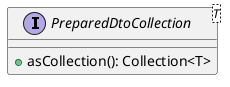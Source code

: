 @startuml

    interface PreparedDtoCollection<T> [[PreparedDtoCollection.html]] {
        +asCollection(): Collection<T>
    }

@enduml
